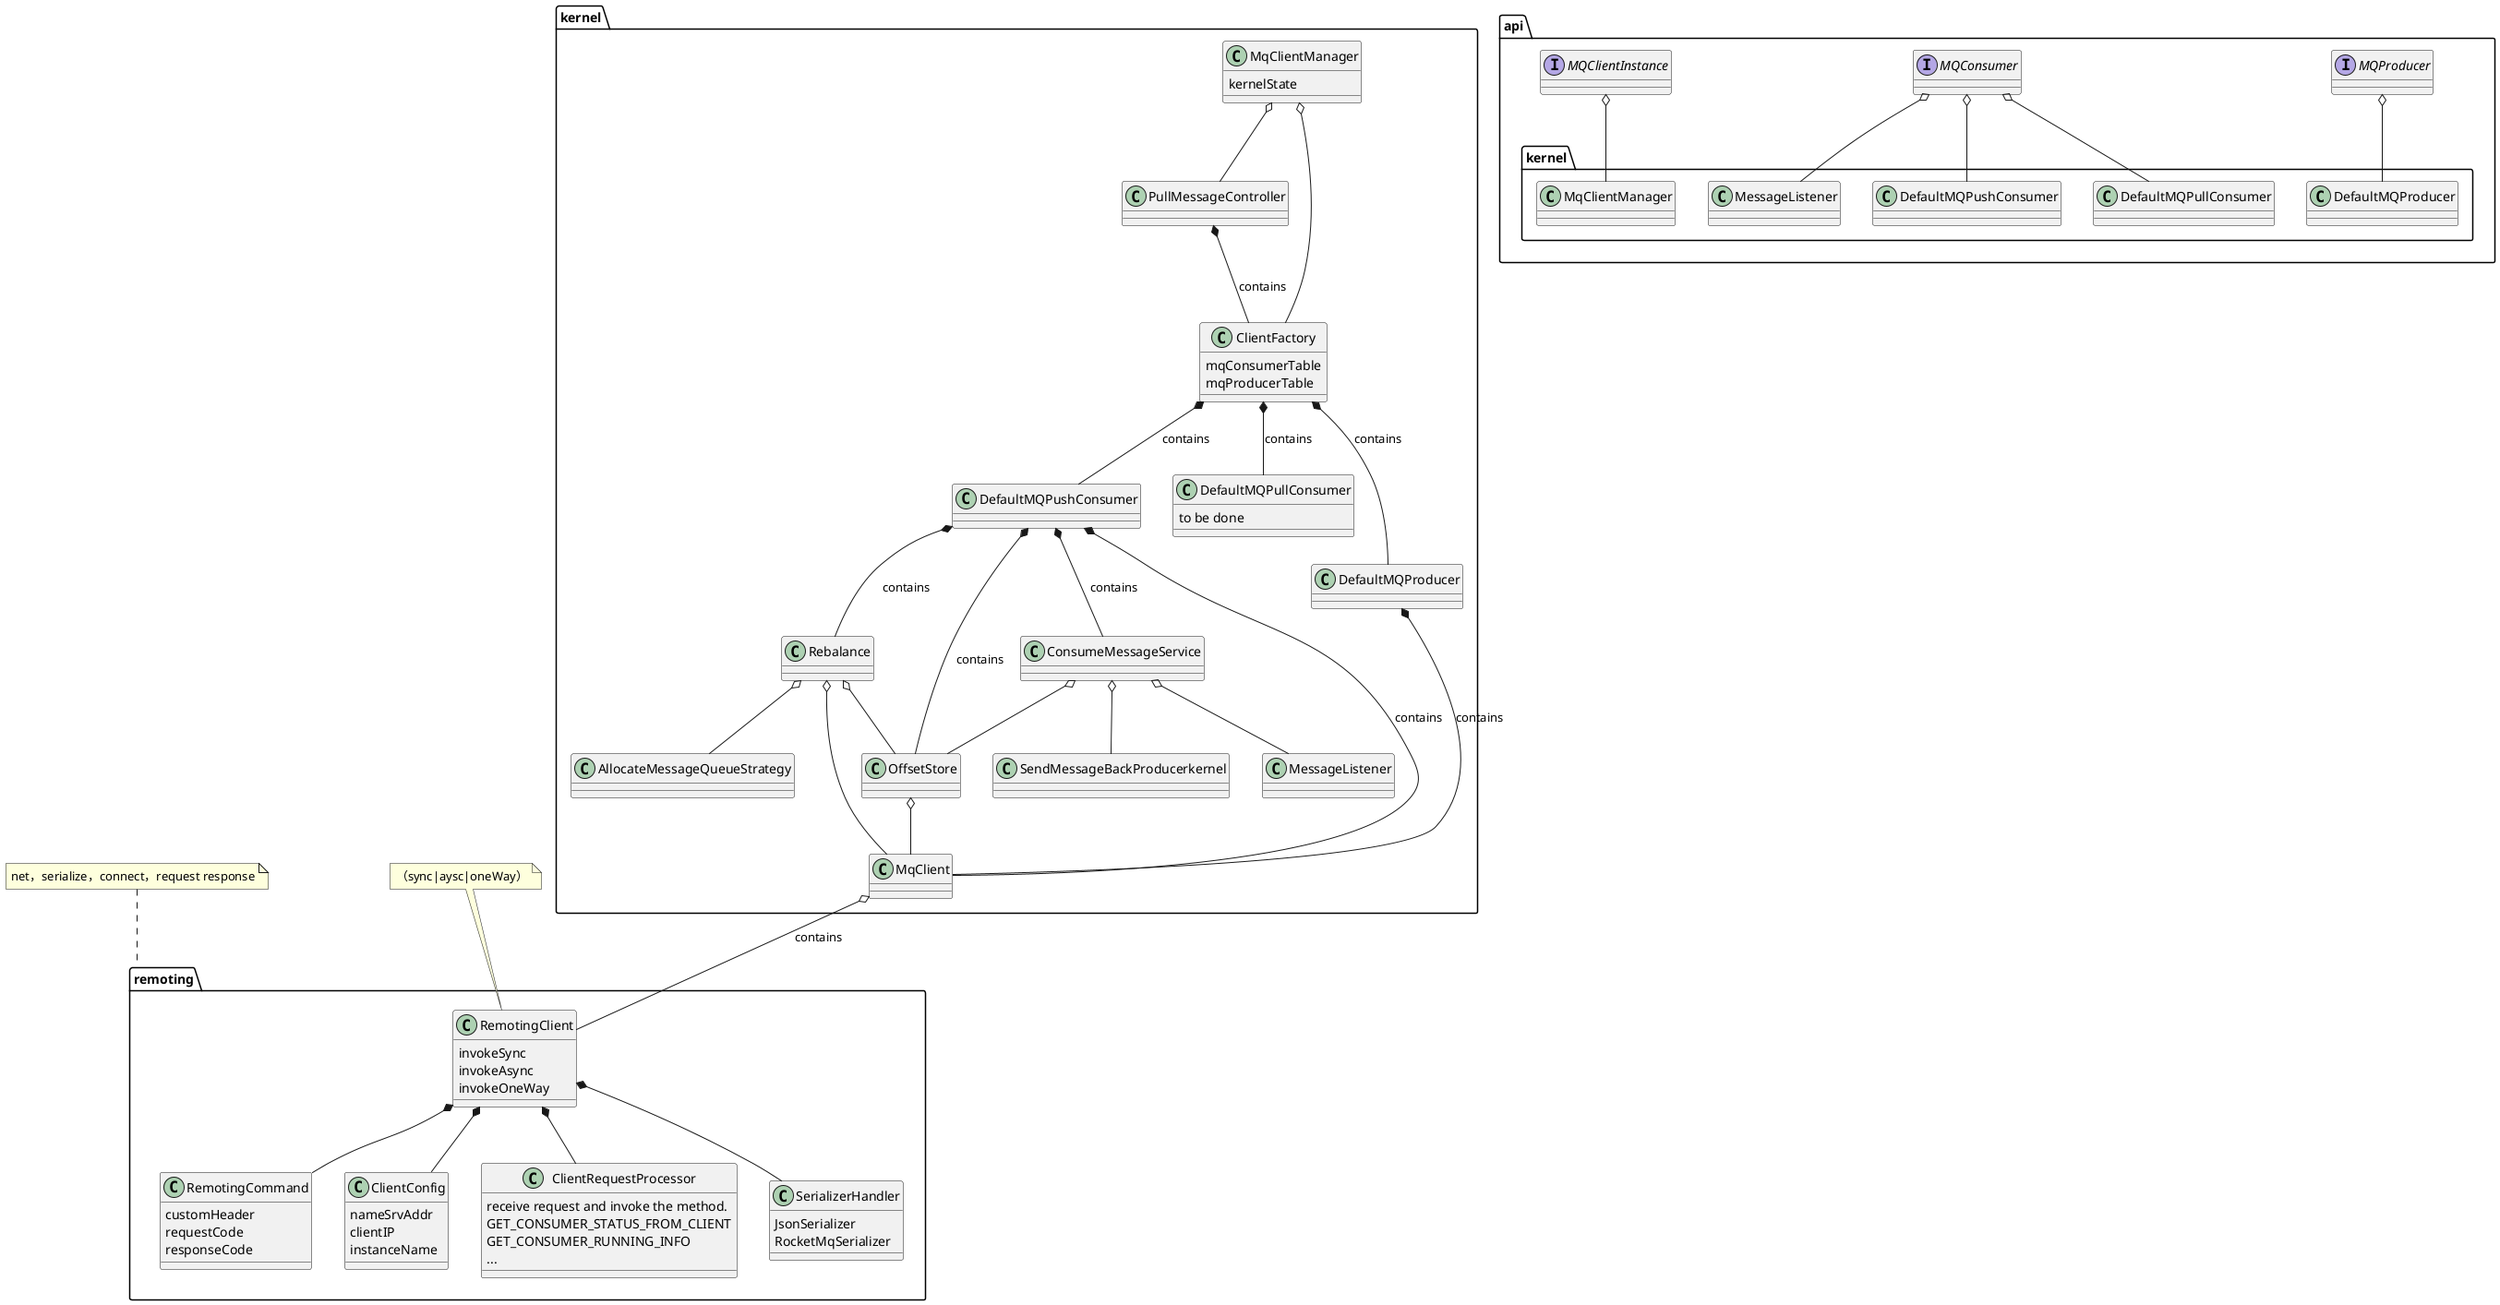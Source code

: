 @startuml
interface api.MQProducer{

}
interface api.MQConsumer{

}
interface api.MQClientInstance{

       
}

namespace api{
    MQClientInstance o-- kernel.MqClientManager
    MQProducer o-- kernel.DefaultMQProducer
    MQConsumer o-- kernel.DefaultMQPushConsumer
    MQConsumer o-- kernel.DefaultMQPullConsumer
    MQConsumer o-- kernel.MessageListener

}

class kernel.MqClientManager{
kernelState
}
class kernel.PullMessageController{

}
class kernel.AllocateMessageQueueStrategy{
}
class kernel.ClientFactory{
mqConsumerTable
mqProducerTable
}
class kernel.DefaultMQPushConsumer{
}
class kernel.DefaultMQPullConsumer{
    to be done
}
class kernel.DefaultMQProducer{
 }
 class kernel.MqClient{

 }
 class kernel.MessageListener{
 }
  class remoting.RemotingClient{
   invokeSync
   invokeAsync
   invokeOneWay
  }
 class remoting.RemotingCommand{
  customHeader
  requestCode
  responseCode
 }
  class remoting.ClientConfig{
   nameSrvAddr
   clientIP
   instanceName
  }
  class remoting.ClientRequestProcessor{
     receive request and invoke the method.
     GET_CONSUMER_STATUS_FROM_CLIENT
     GET_CONSUMER_RUNNING_INFO
     ...
    }
    class remoting.SerializerHandler{
       JsonSerializer
       RocketMqSerializer
    }


namespace kernel{


kernel.PullMessageController *-- kernel.ClientFactory:contains
    MqClientManager o-- PullMessageController
    MqClientManager o-- ClientFactory
    kernel.ClientFactory *-- DefaultMQPushConsumer:contains
    kernel.ClientFactory *-- DefaultMQPullConsumer:contains
    DefaultMQPushConsumer *-- kernel.MqClient : contains
    DefaultMQPushConsumer *-- kernel.OffsetStore : contains
    DefaultMQPushConsumer *-- kernel.Rebalance : contains
    DefaultMQPushConsumer *-- kernel.ConsumeMessageService : contains
    kernel.ClientFactory *-- DefaultMQProducer:contains

    DefaultMQProducer *-- kernel.MqClient :contains


}

namespace kernel{
    MqClient o-- remoting.RemotingClient:contains
    OffsetStore o-- MqClient
    Rebalance o-- MqClient
    Rebalance o-- OffsetStore
    Rebalance o-- AllocateMessageQueueStrategy
    ConsumeMessageService o-- SendMessageBackProducerkernel
    ConsumeMessageService o-- OffsetStore
    ConsumeMessageService o-- MessageListener
}

namespace remoting {
  RemotingClient  *-- RemotingCommand
  RemotingClient *-- ClientConfig
    RemotingClient  *-- ClientRequestProcessor
    RemotingClient *-- SerializerHandler


}



note top of remoting.RemotingClient :（sync|aysc|oneWay）
note top of remoting :net，serialize，connect，request response

@enduml